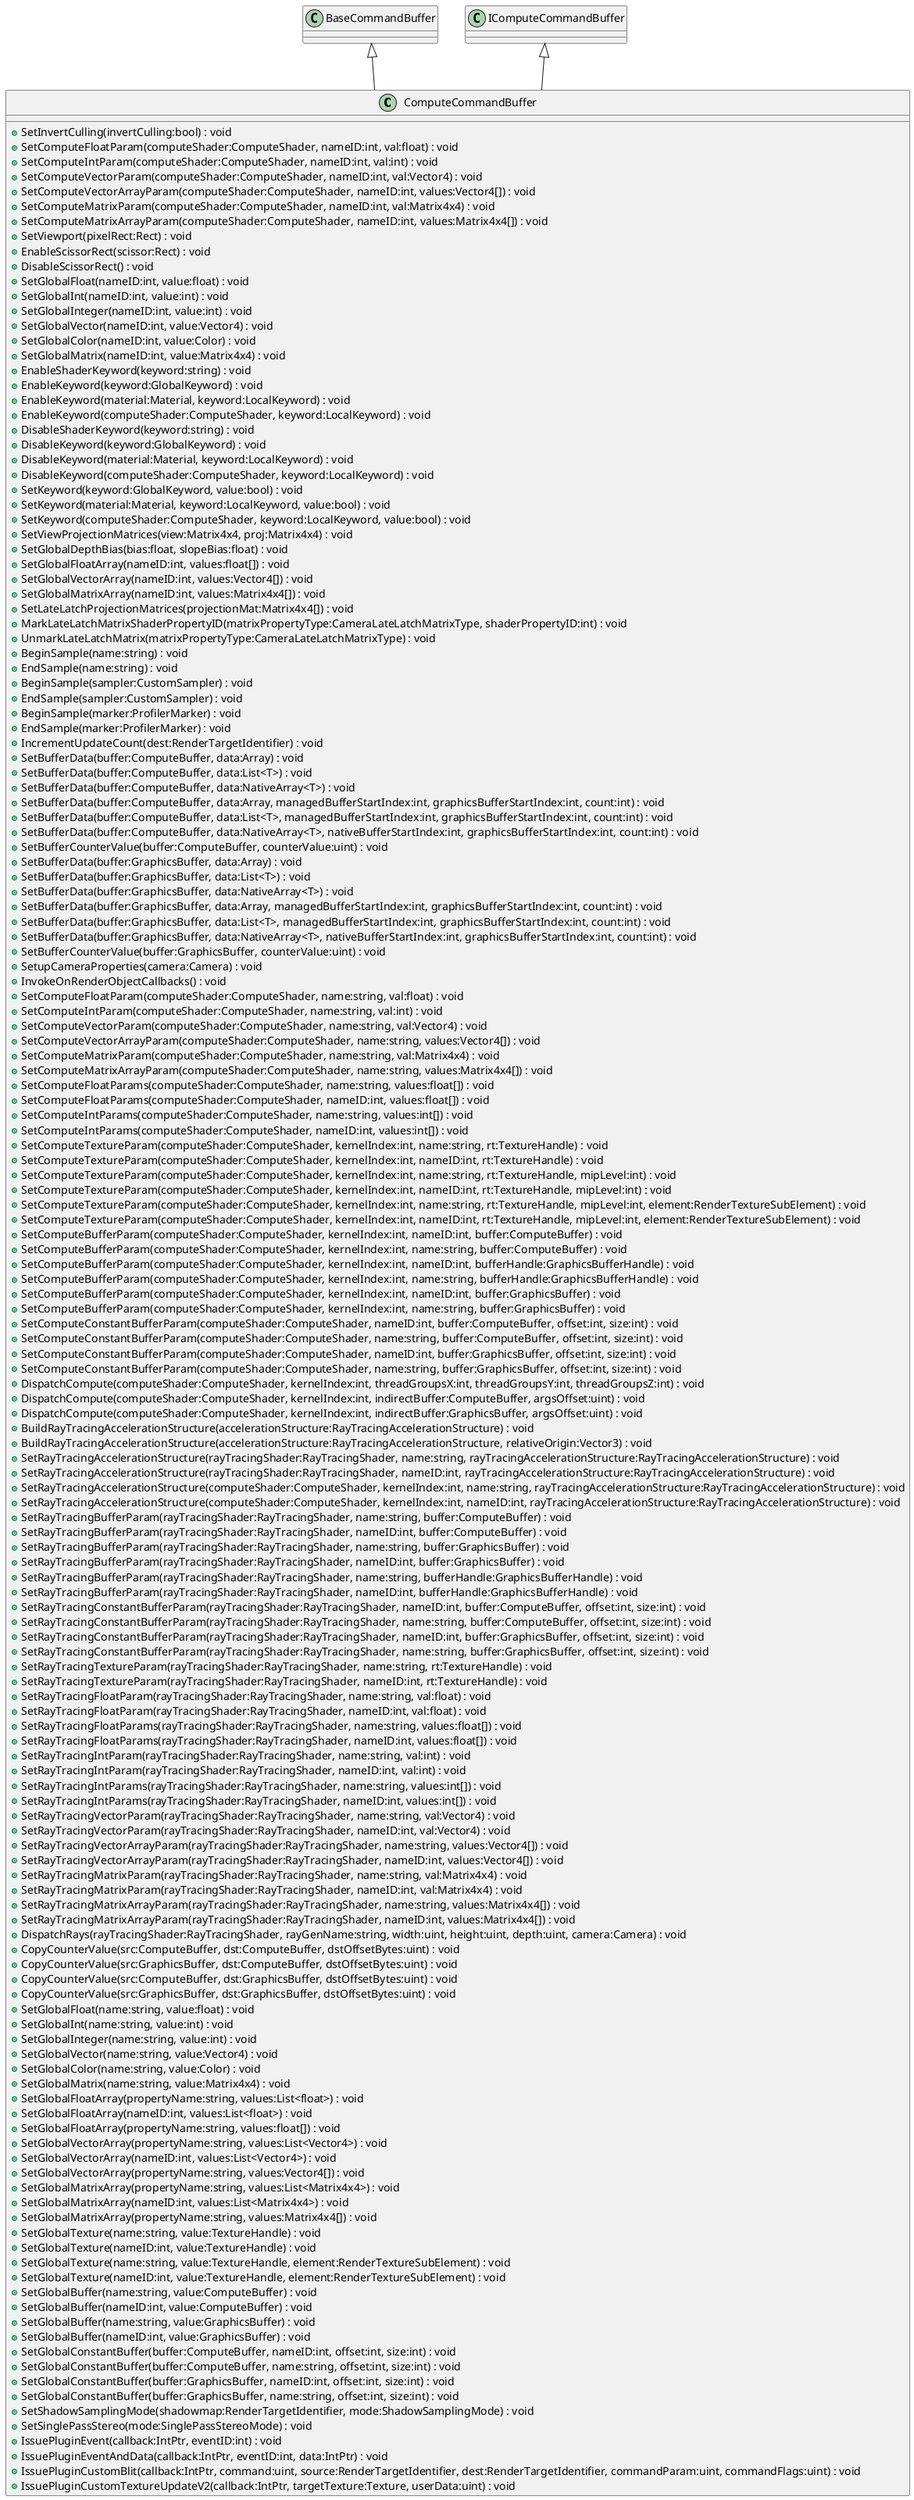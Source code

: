 @startuml
class ComputeCommandBuffer {
    + SetInvertCulling(invertCulling:bool) : void
    + SetComputeFloatParam(computeShader:ComputeShader, nameID:int, val:float) : void
    + SetComputeIntParam(computeShader:ComputeShader, nameID:int, val:int) : void
    + SetComputeVectorParam(computeShader:ComputeShader, nameID:int, val:Vector4) : void
    + SetComputeVectorArrayParam(computeShader:ComputeShader, nameID:int, values:Vector4[]) : void
    + SetComputeMatrixParam(computeShader:ComputeShader, nameID:int, val:Matrix4x4) : void
    + SetComputeMatrixArrayParam(computeShader:ComputeShader, nameID:int, values:Matrix4x4[]) : void
    + SetViewport(pixelRect:Rect) : void
    + EnableScissorRect(scissor:Rect) : void
    + DisableScissorRect() : void
    + SetGlobalFloat(nameID:int, value:float) : void
    + SetGlobalInt(nameID:int, value:int) : void
    + SetGlobalInteger(nameID:int, value:int) : void
    + SetGlobalVector(nameID:int, value:Vector4) : void
    + SetGlobalColor(nameID:int, value:Color) : void
    + SetGlobalMatrix(nameID:int, value:Matrix4x4) : void
    + EnableShaderKeyword(keyword:string) : void
    + EnableKeyword(keyword:GlobalKeyword) : void
    + EnableKeyword(material:Material, keyword:LocalKeyword) : void
    + EnableKeyword(computeShader:ComputeShader, keyword:LocalKeyword) : void
    + DisableShaderKeyword(keyword:string) : void
    + DisableKeyword(keyword:GlobalKeyword) : void
    + DisableKeyword(material:Material, keyword:LocalKeyword) : void
    + DisableKeyword(computeShader:ComputeShader, keyword:LocalKeyword) : void
    + SetKeyword(keyword:GlobalKeyword, value:bool) : void
    + SetKeyword(material:Material, keyword:LocalKeyword, value:bool) : void
    + SetKeyword(computeShader:ComputeShader, keyword:LocalKeyword, value:bool) : void
    + SetViewProjectionMatrices(view:Matrix4x4, proj:Matrix4x4) : void
    + SetGlobalDepthBias(bias:float, slopeBias:float) : void
    + SetGlobalFloatArray(nameID:int, values:float[]) : void
    + SetGlobalVectorArray(nameID:int, values:Vector4[]) : void
    + SetGlobalMatrixArray(nameID:int, values:Matrix4x4[]) : void
    + SetLateLatchProjectionMatrices(projectionMat:Matrix4x4[]) : void
    + MarkLateLatchMatrixShaderPropertyID(matrixPropertyType:CameraLateLatchMatrixType, shaderPropertyID:int) : void
    + UnmarkLateLatchMatrix(matrixPropertyType:CameraLateLatchMatrixType) : void
    + BeginSample(name:string) : void
    + EndSample(name:string) : void
    + BeginSample(sampler:CustomSampler) : void
    + EndSample(sampler:CustomSampler) : void
    + BeginSample(marker:ProfilerMarker) : void
    + EndSample(marker:ProfilerMarker) : void
    + IncrementUpdateCount(dest:RenderTargetIdentifier) : void
    + SetBufferData(buffer:ComputeBuffer, data:Array) : void
    + SetBufferData(buffer:ComputeBuffer, data:List<T>) : void
    + SetBufferData(buffer:ComputeBuffer, data:NativeArray<T>) : void
    + SetBufferData(buffer:ComputeBuffer, data:Array, managedBufferStartIndex:int, graphicsBufferStartIndex:int, count:int) : void
    + SetBufferData(buffer:ComputeBuffer, data:List<T>, managedBufferStartIndex:int, graphicsBufferStartIndex:int, count:int) : void
    + SetBufferData(buffer:ComputeBuffer, data:NativeArray<T>, nativeBufferStartIndex:int, graphicsBufferStartIndex:int, count:int) : void
    + SetBufferCounterValue(buffer:ComputeBuffer, counterValue:uint) : void
    + SetBufferData(buffer:GraphicsBuffer, data:Array) : void
    + SetBufferData(buffer:GraphicsBuffer, data:List<T>) : void
    + SetBufferData(buffer:GraphicsBuffer, data:NativeArray<T>) : void
    + SetBufferData(buffer:GraphicsBuffer, data:Array, managedBufferStartIndex:int, graphicsBufferStartIndex:int, count:int) : void
    + SetBufferData(buffer:GraphicsBuffer, data:List<T>, managedBufferStartIndex:int, graphicsBufferStartIndex:int, count:int) : void
    + SetBufferData(buffer:GraphicsBuffer, data:NativeArray<T>, nativeBufferStartIndex:int, graphicsBufferStartIndex:int, count:int) : void
    + SetBufferCounterValue(buffer:GraphicsBuffer, counterValue:uint) : void
    + SetupCameraProperties(camera:Camera) : void
    + InvokeOnRenderObjectCallbacks() : void
    + SetComputeFloatParam(computeShader:ComputeShader, name:string, val:float) : void
    + SetComputeIntParam(computeShader:ComputeShader, name:string, val:int) : void
    + SetComputeVectorParam(computeShader:ComputeShader, name:string, val:Vector4) : void
    + SetComputeVectorArrayParam(computeShader:ComputeShader, name:string, values:Vector4[]) : void
    + SetComputeMatrixParam(computeShader:ComputeShader, name:string, val:Matrix4x4) : void
    + SetComputeMatrixArrayParam(computeShader:ComputeShader, name:string, values:Matrix4x4[]) : void
    + SetComputeFloatParams(computeShader:ComputeShader, name:string, values:float[]) : void
    + SetComputeFloatParams(computeShader:ComputeShader, nameID:int, values:float[]) : void
    + SetComputeIntParams(computeShader:ComputeShader, name:string, values:int[]) : void
    + SetComputeIntParams(computeShader:ComputeShader, nameID:int, values:int[]) : void
    + SetComputeTextureParam(computeShader:ComputeShader, kernelIndex:int, name:string, rt:TextureHandle) : void
    + SetComputeTextureParam(computeShader:ComputeShader, kernelIndex:int, nameID:int, rt:TextureHandle) : void
    + SetComputeTextureParam(computeShader:ComputeShader, kernelIndex:int, name:string, rt:TextureHandle, mipLevel:int) : void
    + SetComputeTextureParam(computeShader:ComputeShader, kernelIndex:int, nameID:int, rt:TextureHandle, mipLevel:int) : void
    + SetComputeTextureParam(computeShader:ComputeShader, kernelIndex:int, name:string, rt:TextureHandle, mipLevel:int, element:RenderTextureSubElement) : void
    + SetComputeTextureParam(computeShader:ComputeShader, kernelIndex:int, nameID:int, rt:TextureHandle, mipLevel:int, element:RenderTextureSubElement) : void
    + SetComputeBufferParam(computeShader:ComputeShader, kernelIndex:int, nameID:int, buffer:ComputeBuffer) : void
    + SetComputeBufferParam(computeShader:ComputeShader, kernelIndex:int, name:string, buffer:ComputeBuffer) : void
    + SetComputeBufferParam(computeShader:ComputeShader, kernelIndex:int, nameID:int, bufferHandle:GraphicsBufferHandle) : void
    + SetComputeBufferParam(computeShader:ComputeShader, kernelIndex:int, name:string, bufferHandle:GraphicsBufferHandle) : void
    + SetComputeBufferParam(computeShader:ComputeShader, kernelIndex:int, nameID:int, buffer:GraphicsBuffer) : void
    + SetComputeBufferParam(computeShader:ComputeShader, kernelIndex:int, name:string, buffer:GraphicsBuffer) : void
    + SetComputeConstantBufferParam(computeShader:ComputeShader, nameID:int, buffer:ComputeBuffer, offset:int, size:int) : void
    + SetComputeConstantBufferParam(computeShader:ComputeShader, name:string, buffer:ComputeBuffer, offset:int, size:int) : void
    + SetComputeConstantBufferParam(computeShader:ComputeShader, nameID:int, buffer:GraphicsBuffer, offset:int, size:int) : void
    + SetComputeConstantBufferParam(computeShader:ComputeShader, name:string, buffer:GraphicsBuffer, offset:int, size:int) : void
    + DispatchCompute(computeShader:ComputeShader, kernelIndex:int, threadGroupsX:int, threadGroupsY:int, threadGroupsZ:int) : void
    + DispatchCompute(computeShader:ComputeShader, kernelIndex:int, indirectBuffer:ComputeBuffer, argsOffset:uint) : void
    + DispatchCompute(computeShader:ComputeShader, kernelIndex:int, indirectBuffer:GraphicsBuffer, argsOffset:uint) : void
    + BuildRayTracingAccelerationStructure(accelerationStructure:RayTracingAccelerationStructure) : void
    + BuildRayTracingAccelerationStructure(accelerationStructure:RayTracingAccelerationStructure, relativeOrigin:Vector3) : void
    + SetRayTracingAccelerationStructure(rayTracingShader:RayTracingShader, name:string, rayTracingAccelerationStructure:RayTracingAccelerationStructure) : void
    + SetRayTracingAccelerationStructure(rayTracingShader:RayTracingShader, nameID:int, rayTracingAccelerationStructure:RayTracingAccelerationStructure) : void
    + SetRayTracingAccelerationStructure(computeShader:ComputeShader, kernelIndex:int, name:string, rayTracingAccelerationStructure:RayTracingAccelerationStructure) : void
    + SetRayTracingAccelerationStructure(computeShader:ComputeShader, kernelIndex:int, nameID:int, rayTracingAccelerationStructure:RayTracingAccelerationStructure) : void
    + SetRayTracingBufferParam(rayTracingShader:RayTracingShader, name:string, buffer:ComputeBuffer) : void
    + SetRayTracingBufferParam(rayTracingShader:RayTracingShader, nameID:int, buffer:ComputeBuffer) : void
    + SetRayTracingBufferParam(rayTracingShader:RayTracingShader, name:string, buffer:GraphicsBuffer) : void
    + SetRayTracingBufferParam(rayTracingShader:RayTracingShader, nameID:int, buffer:GraphicsBuffer) : void
    + SetRayTracingBufferParam(rayTracingShader:RayTracingShader, name:string, bufferHandle:GraphicsBufferHandle) : void
    + SetRayTracingBufferParam(rayTracingShader:RayTracingShader, nameID:int, bufferHandle:GraphicsBufferHandle) : void
    + SetRayTracingConstantBufferParam(rayTracingShader:RayTracingShader, nameID:int, buffer:ComputeBuffer, offset:int, size:int) : void
    + SetRayTracingConstantBufferParam(rayTracingShader:RayTracingShader, name:string, buffer:ComputeBuffer, offset:int, size:int) : void
    + SetRayTracingConstantBufferParam(rayTracingShader:RayTracingShader, nameID:int, buffer:GraphicsBuffer, offset:int, size:int) : void
    + SetRayTracingConstantBufferParam(rayTracingShader:RayTracingShader, name:string, buffer:GraphicsBuffer, offset:int, size:int) : void
    + SetRayTracingTextureParam(rayTracingShader:RayTracingShader, name:string, rt:TextureHandle) : void
    + SetRayTracingTextureParam(rayTracingShader:RayTracingShader, nameID:int, rt:TextureHandle) : void
    + SetRayTracingFloatParam(rayTracingShader:RayTracingShader, name:string, val:float) : void
    + SetRayTracingFloatParam(rayTracingShader:RayTracingShader, nameID:int, val:float) : void
    + SetRayTracingFloatParams(rayTracingShader:RayTracingShader, name:string, values:float[]) : void
    + SetRayTracingFloatParams(rayTracingShader:RayTracingShader, nameID:int, values:float[]) : void
    + SetRayTracingIntParam(rayTracingShader:RayTracingShader, name:string, val:int) : void
    + SetRayTracingIntParam(rayTracingShader:RayTracingShader, nameID:int, val:int) : void
    + SetRayTracingIntParams(rayTracingShader:RayTracingShader, name:string, values:int[]) : void
    + SetRayTracingIntParams(rayTracingShader:RayTracingShader, nameID:int, values:int[]) : void
    + SetRayTracingVectorParam(rayTracingShader:RayTracingShader, name:string, val:Vector4) : void
    + SetRayTracingVectorParam(rayTracingShader:RayTracingShader, nameID:int, val:Vector4) : void
    + SetRayTracingVectorArrayParam(rayTracingShader:RayTracingShader, name:string, values:Vector4[]) : void
    + SetRayTracingVectorArrayParam(rayTracingShader:RayTracingShader, nameID:int, values:Vector4[]) : void
    + SetRayTracingMatrixParam(rayTracingShader:RayTracingShader, name:string, val:Matrix4x4) : void
    + SetRayTracingMatrixParam(rayTracingShader:RayTracingShader, nameID:int, val:Matrix4x4) : void
    + SetRayTracingMatrixArrayParam(rayTracingShader:RayTracingShader, name:string, values:Matrix4x4[]) : void
    + SetRayTracingMatrixArrayParam(rayTracingShader:RayTracingShader, nameID:int, values:Matrix4x4[]) : void
    + DispatchRays(rayTracingShader:RayTracingShader, rayGenName:string, width:uint, height:uint, depth:uint, camera:Camera) : void
    + CopyCounterValue(src:ComputeBuffer, dst:ComputeBuffer, dstOffsetBytes:uint) : void
    + CopyCounterValue(src:GraphicsBuffer, dst:ComputeBuffer, dstOffsetBytes:uint) : void
    + CopyCounterValue(src:ComputeBuffer, dst:GraphicsBuffer, dstOffsetBytes:uint) : void
    + CopyCounterValue(src:GraphicsBuffer, dst:GraphicsBuffer, dstOffsetBytes:uint) : void
    + SetGlobalFloat(name:string, value:float) : void
    + SetGlobalInt(name:string, value:int) : void
    + SetGlobalInteger(name:string, value:int) : void
    + SetGlobalVector(name:string, value:Vector4) : void
    + SetGlobalColor(name:string, value:Color) : void
    + SetGlobalMatrix(name:string, value:Matrix4x4) : void
    + SetGlobalFloatArray(propertyName:string, values:List<float>) : void
    + SetGlobalFloatArray(nameID:int, values:List<float>) : void
    + SetGlobalFloatArray(propertyName:string, values:float[]) : void
    + SetGlobalVectorArray(propertyName:string, values:List<Vector4>) : void
    + SetGlobalVectorArray(nameID:int, values:List<Vector4>) : void
    + SetGlobalVectorArray(propertyName:string, values:Vector4[]) : void
    + SetGlobalMatrixArray(propertyName:string, values:List<Matrix4x4>) : void
    + SetGlobalMatrixArray(nameID:int, values:List<Matrix4x4>) : void
    + SetGlobalMatrixArray(propertyName:string, values:Matrix4x4[]) : void
    + SetGlobalTexture(name:string, value:TextureHandle) : void
    + SetGlobalTexture(nameID:int, value:TextureHandle) : void
    + SetGlobalTexture(name:string, value:TextureHandle, element:RenderTextureSubElement) : void
    + SetGlobalTexture(nameID:int, value:TextureHandle, element:RenderTextureSubElement) : void
    + SetGlobalBuffer(name:string, value:ComputeBuffer) : void
    + SetGlobalBuffer(nameID:int, value:ComputeBuffer) : void
    + SetGlobalBuffer(name:string, value:GraphicsBuffer) : void
    + SetGlobalBuffer(nameID:int, value:GraphicsBuffer) : void
    + SetGlobalConstantBuffer(buffer:ComputeBuffer, nameID:int, offset:int, size:int) : void
    + SetGlobalConstantBuffer(buffer:ComputeBuffer, name:string, offset:int, size:int) : void
    + SetGlobalConstantBuffer(buffer:GraphicsBuffer, nameID:int, offset:int, size:int) : void
    + SetGlobalConstantBuffer(buffer:GraphicsBuffer, name:string, offset:int, size:int) : void
    + SetShadowSamplingMode(shadowmap:RenderTargetIdentifier, mode:ShadowSamplingMode) : void
    + SetSinglePassStereo(mode:SinglePassStereoMode) : void
    + IssuePluginEvent(callback:IntPtr, eventID:int) : void
    + IssuePluginEventAndData(callback:IntPtr, eventID:int, data:IntPtr) : void
    + IssuePluginCustomBlit(callback:IntPtr, command:uint, source:RenderTargetIdentifier, dest:RenderTargetIdentifier, commandParam:uint, commandFlags:uint) : void
    + IssuePluginCustomTextureUpdateV2(callback:IntPtr, targetTexture:Texture, userData:uint) : void
}
BaseCommandBuffer <|-- ComputeCommandBuffer
IComputeCommandBuffer <|-- ComputeCommandBuffer
@enduml
